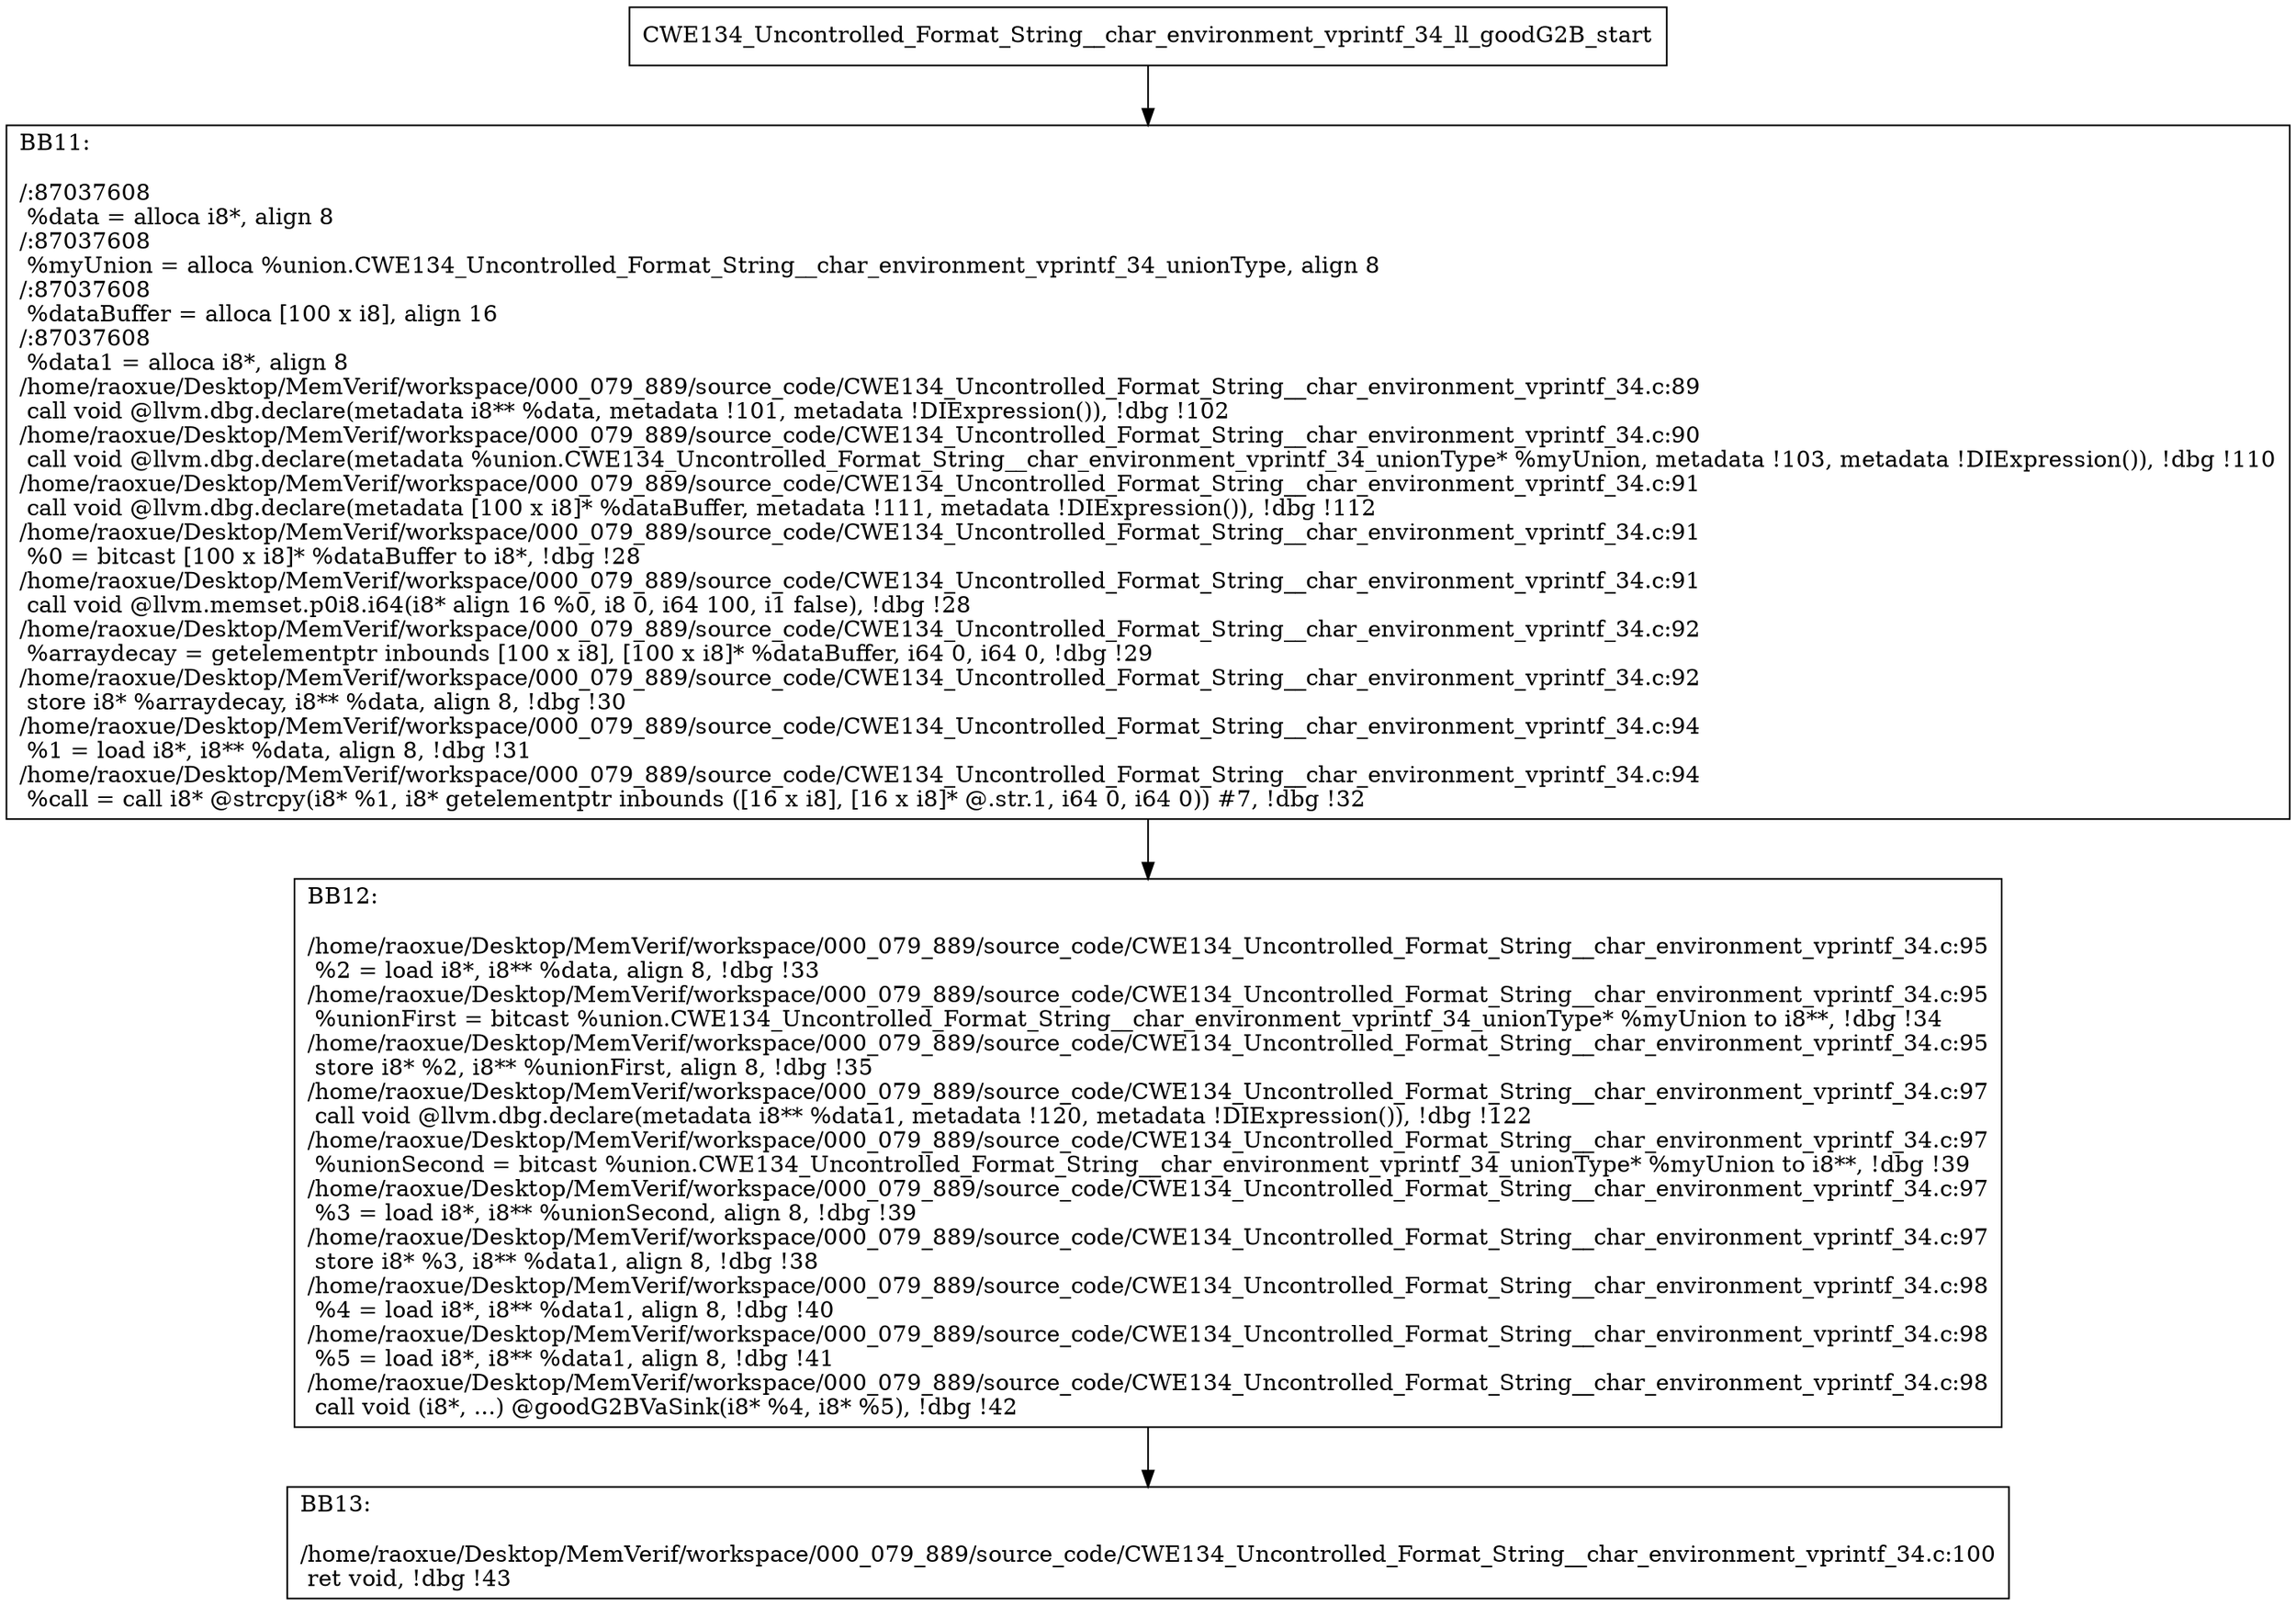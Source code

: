 digraph "CFG for'CWE134_Uncontrolled_Format_String__char_environment_vprintf_34_ll_goodG2B' function" {
	BBCWE134_Uncontrolled_Format_String__char_environment_vprintf_34_ll_goodG2B_start[shape=record,label="{CWE134_Uncontrolled_Format_String__char_environment_vprintf_34_ll_goodG2B_start}"];
	BBCWE134_Uncontrolled_Format_String__char_environment_vprintf_34_ll_goodG2B_start-> CWE134_Uncontrolled_Format_String__char_environment_vprintf_34_ll_goodG2BBB11;
	CWE134_Uncontrolled_Format_String__char_environment_vprintf_34_ll_goodG2BBB11 [shape=record, label="{BB11:\l\l/:87037608\l
  %data = alloca i8*, align 8\l
/:87037608\l
  %myUnion = alloca %union.CWE134_Uncontrolled_Format_String__char_environment_vprintf_34_unionType, align 8\l
/:87037608\l
  %dataBuffer = alloca [100 x i8], align 16\l
/:87037608\l
  %data1 = alloca i8*, align 8\l
/home/raoxue/Desktop/MemVerif/workspace/000_079_889/source_code/CWE134_Uncontrolled_Format_String__char_environment_vprintf_34.c:89\l
  call void @llvm.dbg.declare(metadata i8** %data, metadata !101, metadata !DIExpression()), !dbg !102\l
/home/raoxue/Desktop/MemVerif/workspace/000_079_889/source_code/CWE134_Uncontrolled_Format_String__char_environment_vprintf_34.c:90\l
  call void @llvm.dbg.declare(metadata %union.CWE134_Uncontrolled_Format_String__char_environment_vprintf_34_unionType* %myUnion, metadata !103, metadata !DIExpression()), !dbg !110\l
/home/raoxue/Desktop/MemVerif/workspace/000_079_889/source_code/CWE134_Uncontrolled_Format_String__char_environment_vprintf_34.c:91\l
  call void @llvm.dbg.declare(metadata [100 x i8]* %dataBuffer, metadata !111, metadata !DIExpression()), !dbg !112\l
/home/raoxue/Desktop/MemVerif/workspace/000_079_889/source_code/CWE134_Uncontrolled_Format_String__char_environment_vprintf_34.c:91\l
  %0 = bitcast [100 x i8]* %dataBuffer to i8*, !dbg !28\l
/home/raoxue/Desktop/MemVerif/workspace/000_079_889/source_code/CWE134_Uncontrolled_Format_String__char_environment_vprintf_34.c:91\l
  call void @llvm.memset.p0i8.i64(i8* align 16 %0, i8 0, i64 100, i1 false), !dbg !28\l
/home/raoxue/Desktop/MemVerif/workspace/000_079_889/source_code/CWE134_Uncontrolled_Format_String__char_environment_vprintf_34.c:92\l
  %arraydecay = getelementptr inbounds [100 x i8], [100 x i8]* %dataBuffer, i64 0, i64 0, !dbg !29\l
/home/raoxue/Desktop/MemVerif/workspace/000_079_889/source_code/CWE134_Uncontrolled_Format_String__char_environment_vprintf_34.c:92\l
  store i8* %arraydecay, i8** %data, align 8, !dbg !30\l
/home/raoxue/Desktop/MemVerif/workspace/000_079_889/source_code/CWE134_Uncontrolled_Format_String__char_environment_vprintf_34.c:94\l
  %1 = load i8*, i8** %data, align 8, !dbg !31\l
/home/raoxue/Desktop/MemVerif/workspace/000_079_889/source_code/CWE134_Uncontrolled_Format_String__char_environment_vprintf_34.c:94\l
  %call = call i8* @strcpy(i8* %1, i8* getelementptr inbounds ([16 x i8], [16 x i8]* @.str.1, i64 0, i64 0)) #7, !dbg !32\l
}"];
	CWE134_Uncontrolled_Format_String__char_environment_vprintf_34_ll_goodG2BBB11-> CWE134_Uncontrolled_Format_String__char_environment_vprintf_34_ll_goodG2BBB12;
	CWE134_Uncontrolled_Format_String__char_environment_vprintf_34_ll_goodG2BBB12 [shape=record, label="{BB12:\l\l/home/raoxue/Desktop/MemVerif/workspace/000_079_889/source_code/CWE134_Uncontrolled_Format_String__char_environment_vprintf_34.c:95\l
  %2 = load i8*, i8** %data, align 8, !dbg !33\l
/home/raoxue/Desktop/MemVerif/workspace/000_079_889/source_code/CWE134_Uncontrolled_Format_String__char_environment_vprintf_34.c:95\l
  %unionFirst = bitcast %union.CWE134_Uncontrolled_Format_String__char_environment_vprintf_34_unionType* %myUnion to i8**, !dbg !34\l
/home/raoxue/Desktop/MemVerif/workspace/000_079_889/source_code/CWE134_Uncontrolled_Format_String__char_environment_vprintf_34.c:95\l
  store i8* %2, i8** %unionFirst, align 8, !dbg !35\l
/home/raoxue/Desktop/MemVerif/workspace/000_079_889/source_code/CWE134_Uncontrolled_Format_String__char_environment_vprintf_34.c:97\l
  call void @llvm.dbg.declare(metadata i8** %data1, metadata !120, metadata !DIExpression()), !dbg !122\l
/home/raoxue/Desktop/MemVerif/workspace/000_079_889/source_code/CWE134_Uncontrolled_Format_String__char_environment_vprintf_34.c:97\l
  %unionSecond = bitcast %union.CWE134_Uncontrolled_Format_String__char_environment_vprintf_34_unionType* %myUnion to i8**, !dbg !39\l
/home/raoxue/Desktop/MemVerif/workspace/000_079_889/source_code/CWE134_Uncontrolled_Format_String__char_environment_vprintf_34.c:97\l
  %3 = load i8*, i8** %unionSecond, align 8, !dbg !39\l
/home/raoxue/Desktop/MemVerif/workspace/000_079_889/source_code/CWE134_Uncontrolled_Format_String__char_environment_vprintf_34.c:97\l
  store i8* %3, i8** %data1, align 8, !dbg !38\l
/home/raoxue/Desktop/MemVerif/workspace/000_079_889/source_code/CWE134_Uncontrolled_Format_String__char_environment_vprintf_34.c:98\l
  %4 = load i8*, i8** %data1, align 8, !dbg !40\l
/home/raoxue/Desktop/MemVerif/workspace/000_079_889/source_code/CWE134_Uncontrolled_Format_String__char_environment_vprintf_34.c:98\l
  %5 = load i8*, i8** %data1, align 8, !dbg !41\l
/home/raoxue/Desktop/MemVerif/workspace/000_079_889/source_code/CWE134_Uncontrolled_Format_String__char_environment_vprintf_34.c:98\l
  call void (i8*, ...) @goodG2BVaSink(i8* %4, i8* %5), !dbg !42\l
}"];
	CWE134_Uncontrolled_Format_String__char_environment_vprintf_34_ll_goodG2BBB12-> CWE134_Uncontrolled_Format_String__char_environment_vprintf_34_ll_goodG2BBB13;
	CWE134_Uncontrolled_Format_String__char_environment_vprintf_34_ll_goodG2BBB13 [shape=record, label="{BB13:\l\l/home/raoxue/Desktop/MemVerif/workspace/000_079_889/source_code/CWE134_Uncontrolled_Format_String__char_environment_vprintf_34.c:100\l
  ret void, !dbg !43\l
}"];
}
